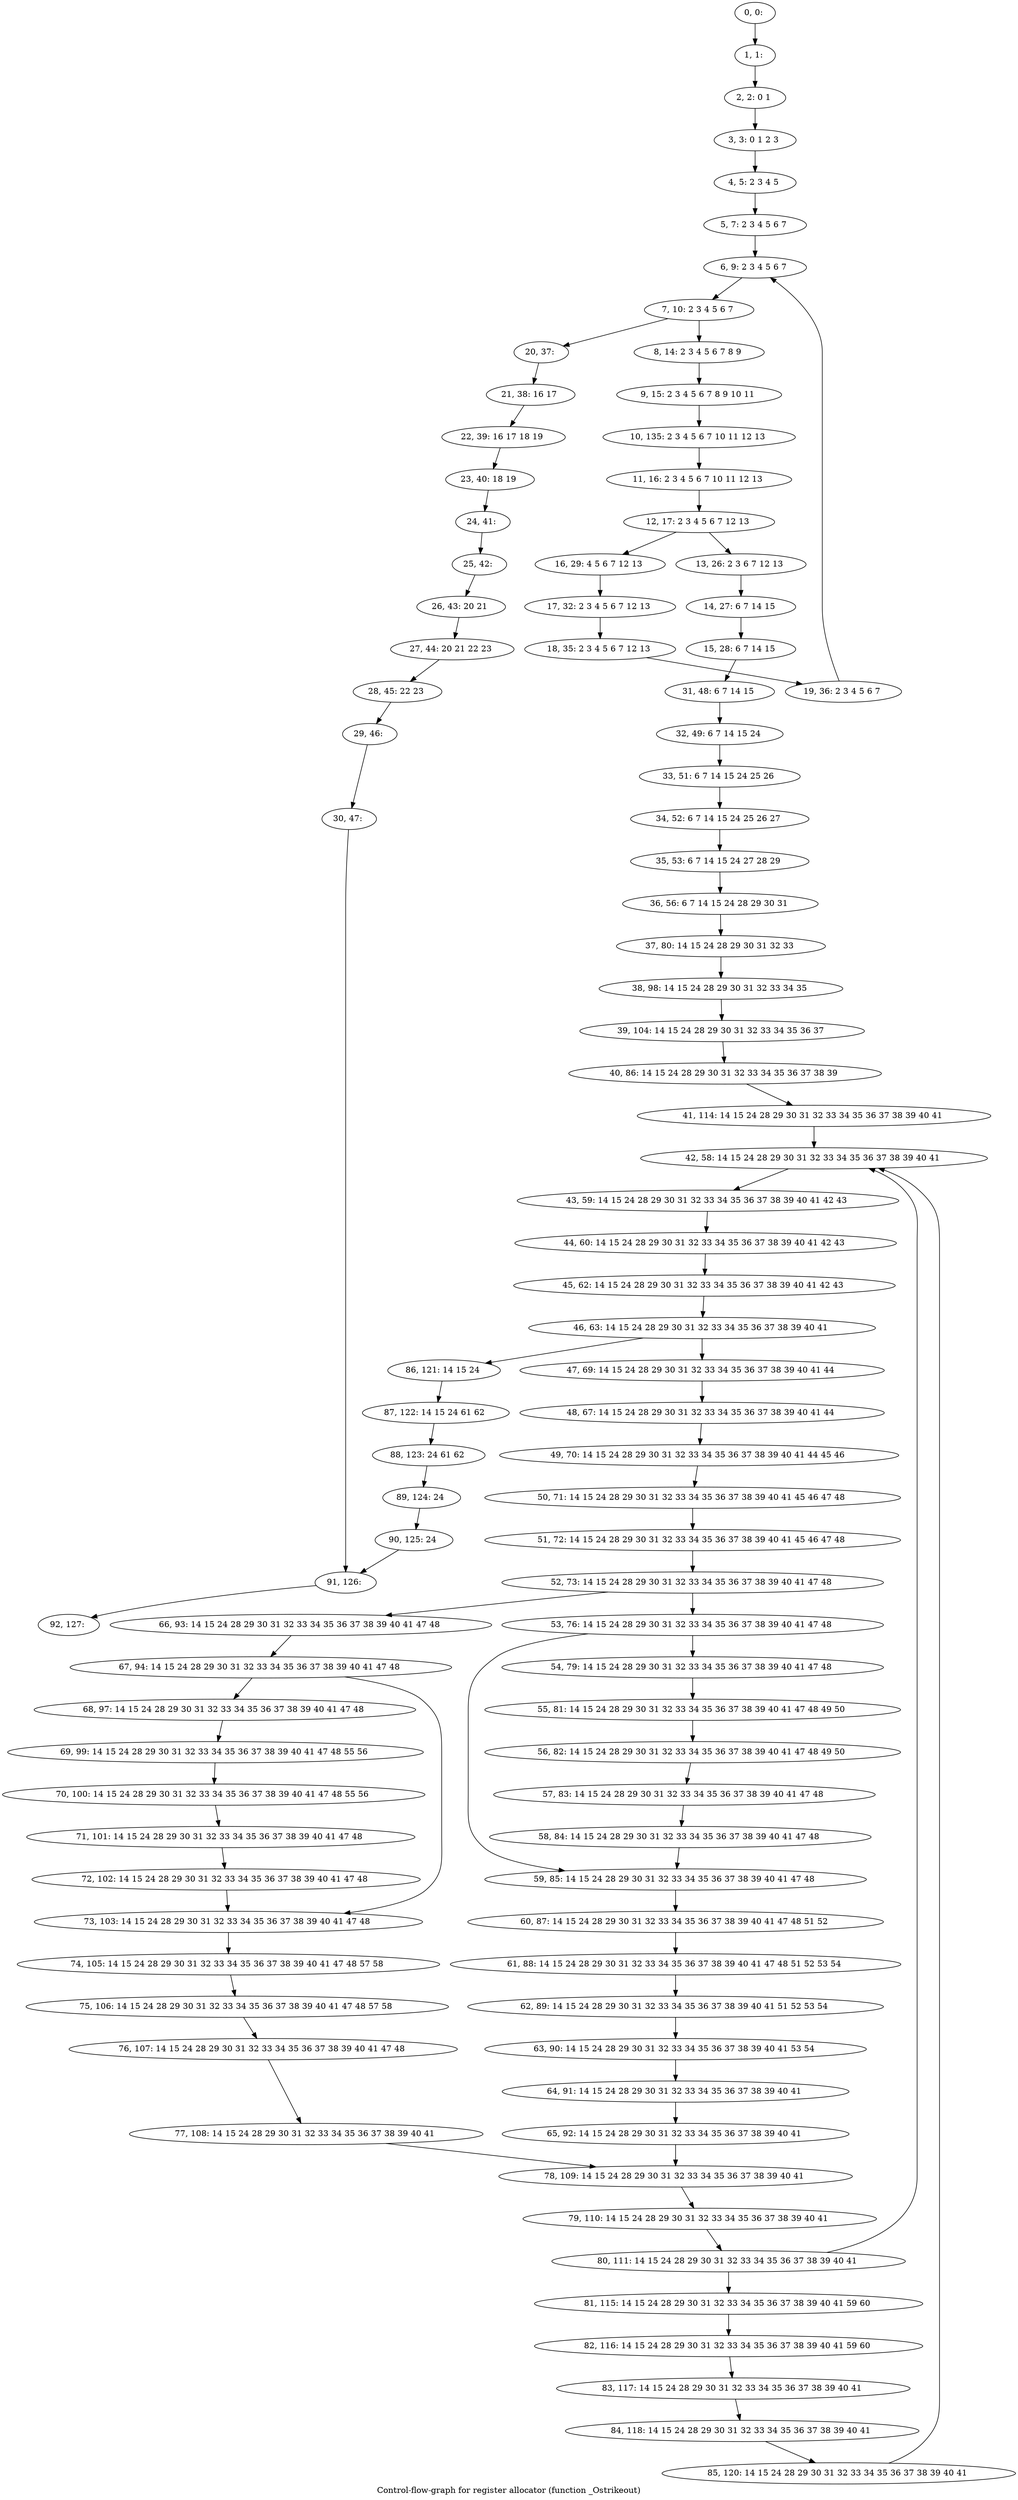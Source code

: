 digraph G {
graph [label="Control-flow-graph for register allocator (function _Ostrikeout)"]
0[label="0, 0: "];
1[label="1, 1: "];
2[label="2, 2: 0 1 "];
3[label="3, 3: 0 1 2 3 "];
4[label="4, 5: 2 3 4 5 "];
5[label="5, 7: 2 3 4 5 6 7 "];
6[label="6, 9: 2 3 4 5 6 7 "];
7[label="7, 10: 2 3 4 5 6 7 "];
8[label="8, 14: 2 3 4 5 6 7 8 9 "];
9[label="9, 15: 2 3 4 5 6 7 8 9 10 11 "];
10[label="10, 135: 2 3 4 5 6 7 10 11 12 13 "];
11[label="11, 16: 2 3 4 5 6 7 10 11 12 13 "];
12[label="12, 17: 2 3 4 5 6 7 12 13 "];
13[label="13, 26: 2 3 6 7 12 13 "];
14[label="14, 27: 6 7 14 15 "];
15[label="15, 28: 6 7 14 15 "];
16[label="16, 29: 4 5 6 7 12 13 "];
17[label="17, 32: 2 3 4 5 6 7 12 13 "];
18[label="18, 35: 2 3 4 5 6 7 12 13 "];
19[label="19, 36: 2 3 4 5 6 7 "];
20[label="20, 37: "];
21[label="21, 38: 16 17 "];
22[label="22, 39: 16 17 18 19 "];
23[label="23, 40: 18 19 "];
24[label="24, 41: "];
25[label="25, 42: "];
26[label="26, 43: 20 21 "];
27[label="27, 44: 20 21 22 23 "];
28[label="28, 45: 22 23 "];
29[label="29, 46: "];
30[label="30, 47: "];
31[label="31, 48: 6 7 14 15 "];
32[label="32, 49: 6 7 14 15 24 "];
33[label="33, 51: 6 7 14 15 24 25 26 "];
34[label="34, 52: 6 7 14 15 24 25 26 27 "];
35[label="35, 53: 6 7 14 15 24 27 28 29 "];
36[label="36, 56: 6 7 14 15 24 28 29 30 31 "];
37[label="37, 80: 14 15 24 28 29 30 31 32 33 "];
38[label="38, 98: 14 15 24 28 29 30 31 32 33 34 35 "];
39[label="39, 104: 14 15 24 28 29 30 31 32 33 34 35 36 37 "];
40[label="40, 86: 14 15 24 28 29 30 31 32 33 34 35 36 37 38 39 "];
41[label="41, 114: 14 15 24 28 29 30 31 32 33 34 35 36 37 38 39 40 41 "];
42[label="42, 58: 14 15 24 28 29 30 31 32 33 34 35 36 37 38 39 40 41 "];
43[label="43, 59: 14 15 24 28 29 30 31 32 33 34 35 36 37 38 39 40 41 42 43 "];
44[label="44, 60: 14 15 24 28 29 30 31 32 33 34 35 36 37 38 39 40 41 42 43 "];
45[label="45, 62: 14 15 24 28 29 30 31 32 33 34 35 36 37 38 39 40 41 42 43 "];
46[label="46, 63: 14 15 24 28 29 30 31 32 33 34 35 36 37 38 39 40 41 "];
47[label="47, 69: 14 15 24 28 29 30 31 32 33 34 35 36 37 38 39 40 41 44 "];
48[label="48, 67: 14 15 24 28 29 30 31 32 33 34 35 36 37 38 39 40 41 44 "];
49[label="49, 70: 14 15 24 28 29 30 31 32 33 34 35 36 37 38 39 40 41 44 45 46 "];
50[label="50, 71: 14 15 24 28 29 30 31 32 33 34 35 36 37 38 39 40 41 45 46 47 48 "];
51[label="51, 72: 14 15 24 28 29 30 31 32 33 34 35 36 37 38 39 40 41 45 46 47 48 "];
52[label="52, 73: 14 15 24 28 29 30 31 32 33 34 35 36 37 38 39 40 41 47 48 "];
53[label="53, 76: 14 15 24 28 29 30 31 32 33 34 35 36 37 38 39 40 41 47 48 "];
54[label="54, 79: 14 15 24 28 29 30 31 32 33 34 35 36 37 38 39 40 41 47 48 "];
55[label="55, 81: 14 15 24 28 29 30 31 32 33 34 35 36 37 38 39 40 41 47 48 49 50 "];
56[label="56, 82: 14 15 24 28 29 30 31 32 33 34 35 36 37 38 39 40 41 47 48 49 50 "];
57[label="57, 83: 14 15 24 28 29 30 31 32 33 34 35 36 37 38 39 40 41 47 48 "];
58[label="58, 84: 14 15 24 28 29 30 31 32 33 34 35 36 37 38 39 40 41 47 48 "];
59[label="59, 85: 14 15 24 28 29 30 31 32 33 34 35 36 37 38 39 40 41 47 48 "];
60[label="60, 87: 14 15 24 28 29 30 31 32 33 34 35 36 37 38 39 40 41 47 48 51 52 "];
61[label="61, 88: 14 15 24 28 29 30 31 32 33 34 35 36 37 38 39 40 41 47 48 51 52 53 54 "];
62[label="62, 89: 14 15 24 28 29 30 31 32 33 34 35 36 37 38 39 40 41 51 52 53 54 "];
63[label="63, 90: 14 15 24 28 29 30 31 32 33 34 35 36 37 38 39 40 41 53 54 "];
64[label="64, 91: 14 15 24 28 29 30 31 32 33 34 35 36 37 38 39 40 41 "];
65[label="65, 92: 14 15 24 28 29 30 31 32 33 34 35 36 37 38 39 40 41 "];
66[label="66, 93: 14 15 24 28 29 30 31 32 33 34 35 36 37 38 39 40 41 47 48 "];
67[label="67, 94: 14 15 24 28 29 30 31 32 33 34 35 36 37 38 39 40 41 47 48 "];
68[label="68, 97: 14 15 24 28 29 30 31 32 33 34 35 36 37 38 39 40 41 47 48 "];
69[label="69, 99: 14 15 24 28 29 30 31 32 33 34 35 36 37 38 39 40 41 47 48 55 56 "];
70[label="70, 100: 14 15 24 28 29 30 31 32 33 34 35 36 37 38 39 40 41 47 48 55 56 "];
71[label="71, 101: 14 15 24 28 29 30 31 32 33 34 35 36 37 38 39 40 41 47 48 "];
72[label="72, 102: 14 15 24 28 29 30 31 32 33 34 35 36 37 38 39 40 41 47 48 "];
73[label="73, 103: 14 15 24 28 29 30 31 32 33 34 35 36 37 38 39 40 41 47 48 "];
74[label="74, 105: 14 15 24 28 29 30 31 32 33 34 35 36 37 38 39 40 41 47 48 57 58 "];
75[label="75, 106: 14 15 24 28 29 30 31 32 33 34 35 36 37 38 39 40 41 47 48 57 58 "];
76[label="76, 107: 14 15 24 28 29 30 31 32 33 34 35 36 37 38 39 40 41 47 48 "];
77[label="77, 108: 14 15 24 28 29 30 31 32 33 34 35 36 37 38 39 40 41 "];
78[label="78, 109: 14 15 24 28 29 30 31 32 33 34 35 36 37 38 39 40 41 "];
79[label="79, 110: 14 15 24 28 29 30 31 32 33 34 35 36 37 38 39 40 41 "];
80[label="80, 111: 14 15 24 28 29 30 31 32 33 34 35 36 37 38 39 40 41 "];
81[label="81, 115: 14 15 24 28 29 30 31 32 33 34 35 36 37 38 39 40 41 59 60 "];
82[label="82, 116: 14 15 24 28 29 30 31 32 33 34 35 36 37 38 39 40 41 59 60 "];
83[label="83, 117: 14 15 24 28 29 30 31 32 33 34 35 36 37 38 39 40 41 "];
84[label="84, 118: 14 15 24 28 29 30 31 32 33 34 35 36 37 38 39 40 41 "];
85[label="85, 120: 14 15 24 28 29 30 31 32 33 34 35 36 37 38 39 40 41 "];
86[label="86, 121: 14 15 24 "];
87[label="87, 122: 14 15 24 61 62 "];
88[label="88, 123: 24 61 62 "];
89[label="89, 124: 24 "];
90[label="90, 125: 24 "];
91[label="91, 126: "];
92[label="92, 127: "];
0->1 ;
1->2 ;
2->3 ;
3->4 ;
4->5 ;
5->6 ;
6->7 ;
7->8 ;
7->20 ;
8->9 ;
9->10 ;
10->11 ;
11->12 ;
12->13 ;
12->16 ;
13->14 ;
14->15 ;
15->31 ;
16->17 ;
17->18 ;
18->19 ;
19->6 ;
20->21 ;
21->22 ;
22->23 ;
23->24 ;
24->25 ;
25->26 ;
26->27 ;
27->28 ;
28->29 ;
29->30 ;
30->91 ;
31->32 ;
32->33 ;
33->34 ;
34->35 ;
35->36 ;
36->37 ;
37->38 ;
38->39 ;
39->40 ;
40->41 ;
41->42 ;
42->43 ;
43->44 ;
44->45 ;
45->46 ;
46->47 ;
46->86 ;
47->48 ;
48->49 ;
49->50 ;
50->51 ;
51->52 ;
52->53 ;
52->66 ;
53->54 ;
53->59 ;
54->55 ;
55->56 ;
56->57 ;
57->58 ;
58->59 ;
59->60 ;
60->61 ;
61->62 ;
62->63 ;
63->64 ;
64->65 ;
65->78 ;
66->67 ;
67->68 ;
67->73 ;
68->69 ;
69->70 ;
70->71 ;
71->72 ;
72->73 ;
73->74 ;
74->75 ;
75->76 ;
76->77 ;
77->78 ;
78->79 ;
79->80 ;
80->81 ;
80->42 ;
81->82 ;
82->83 ;
83->84 ;
84->85 ;
85->42 ;
86->87 ;
87->88 ;
88->89 ;
89->90 ;
90->91 ;
91->92 ;
}
